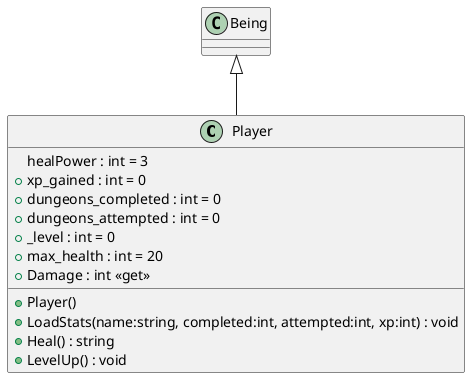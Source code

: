 @startuml
class Player {
    healPower : int = 3
    + xp_gained : int = 0
    + dungeons_completed : int = 0
    + dungeons_attempted : int = 0
    + _level : int = 0
    + max_health : int = 20
    + Damage : int <<get>>
    + Player()
    + LoadStats(name:string, completed:int, attempted:int, xp:int) : void
    + Heal() : string
    + LevelUp() : void
}
Being <|-- Player
@enduml
